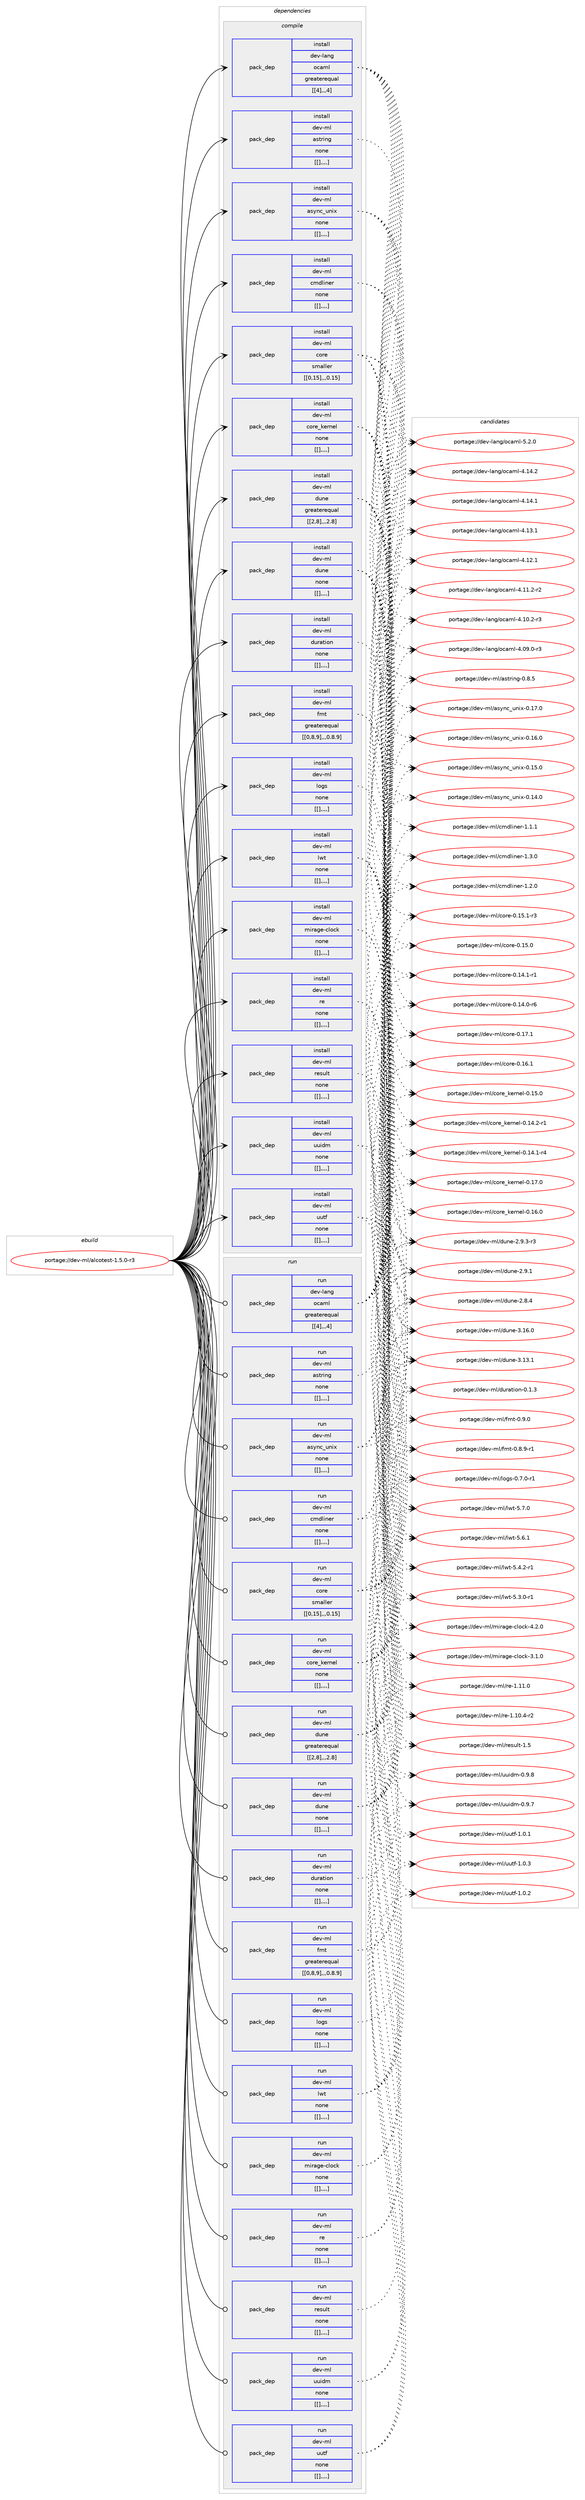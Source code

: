 digraph prolog {

# *************
# Graph options
# *************

newrank=true;
concentrate=true;
compound=true;
graph [rankdir=LR,fontname=Helvetica,fontsize=10,ranksep=1.5];#, ranksep=2.5, nodesep=0.2];
edge  [arrowhead=vee];
node  [fontname=Helvetica,fontsize=10];

# **********
# The ebuild
# **********

subgraph cluster_leftcol {
color=gray;
label=<<i>ebuild</i>>;
id [label="portage://dev-ml/alcotest-1.5.0-r3", color=red, width=4, href="../dev-ml/alcotest-1.5.0-r3.svg"];
}

# ****************
# The dependencies
# ****************

subgraph cluster_midcol {
color=gray;
label=<<i>dependencies</i>>;
subgraph cluster_compile {
fillcolor="#eeeeee";
style=filled;
label=<<i>compile</i>>;
subgraph pack87064 {
dependency117988 [label=<<TABLE BORDER="0" CELLBORDER="1" CELLSPACING="0" CELLPADDING="4" WIDTH="220"><TR><TD ROWSPAN="6" CELLPADDING="30">pack_dep</TD></TR><TR><TD WIDTH="110">install</TD></TR><TR><TD>dev-lang</TD></TR><TR><TD>ocaml</TD></TR><TR><TD>greaterequal</TD></TR><TR><TD>[[4],,,4]</TD></TR></TABLE>>, shape=none, color=blue];
}
id:e -> dependency117988:w [weight=20,style="solid",arrowhead="vee"];
subgraph pack87065 {
dependency117989 [label=<<TABLE BORDER="0" CELLBORDER="1" CELLSPACING="0" CELLPADDING="4" WIDTH="220"><TR><TD ROWSPAN="6" CELLPADDING="30">pack_dep</TD></TR><TR><TD WIDTH="110">install</TD></TR><TR><TD>dev-ml</TD></TR><TR><TD>astring</TD></TR><TR><TD>none</TD></TR><TR><TD>[[],,,,]</TD></TR></TABLE>>, shape=none, color=blue];
}
id:e -> dependency117989:w [weight=20,style="solid",arrowhead="vee"];
subgraph pack87066 {
dependency117990 [label=<<TABLE BORDER="0" CELLBORDER="1" CELLSPACING="0" CELLPADDING="4" WIDTH="220"><TR><TD ROWSPAN="6" CELLPADDING="30">pack_dep</TD></TR><TR><TD WIDTH="110">install</TD></TR><TR><TD>dev-ml</TD></TR><TR><TD>async_unix</TD></TR><TR><TD>none</TD></TR><TR><TD>[[],,,,]</TD></TR></TABLE>>, shape=none, color=blue];
}
id:e -> dependency117990:w [weight=20,style="solid",arrowhead="vee"];
subgraph pack87067 {
dependency117991 [label=<<TABLE BORDER="0" CELLBORDER="1" CELLSPACING="0" CELLPADDING="4" WIDTH="220"><TR><TD ROWSPAN="6" CELLPADDING="30">pack_dep</TD></TR><TR><TD WIDTH="110">install</TD></TR><TR><TD>dev-ml</TD></TR><TR><TD>cmdliner</TD></TR><TR><TD>none</TD></TR><TR><TD>[[],,,,]</TD></TR></TABLE>>, shape=none, color=blue];
}
id:e -> dependency117991:w [weight=20,style="solid",arrowhead="vee"];
subgraph pack87068 {
dependency117992 [label=<<TABLE BORDER="0" CELLBORDER="1" CELLSPACING="0" CELLPADDING="4" WIDTH="220"><TR><TD ROWSPAN="6" CELLPADDING="30">pack_dep</TD></TR><TR><TD WIDTH="110">install</TD></TR><TR><TD>dev-ml</TD></TR><TR><TD>core</TD></TR><TR><TD>smaller</TD></TR><TR><TD>[[0,15],,,0.15]</TD></TR></TABLE>>, shape=none, color=blue];
}
id:e -> dependency117992:w [weight=20,style="solid",arrowhead="vee"];
subgraph pack87069 {
dependency117993 [label=<<TABLE BORDER="0" CELLBORDER="1" CELLSPACING="0" CELLPADDING="4" WIDTH="220"><TR><TD ROWSPAN="6" CELLPADDING="30">pack_dep</TD></TR><TR><TD WIDTH="110">install</TD></TR><TR><TD>dev-ml</TD></TR><TR><TD>core_kernel</TD></TR><TR><TD>none</TD></TR><TR><TD>[[],,,,]</TD></TR></TABLE>>, shape=none, color=blue];
}
id:e -> dependency117993:w [weight=20,style="solid",arrowhead="vee"];
subgraph pack87070 {
dependency117994 [label=<<TABLE BORDER="0" CELLBORDER="1" CELLSPACING="0" CELLPADDING="4" WIDTH="220"><TR><TD ROWSPAN="6" CELLPADDING="30">pack_dep</TD></TR><TR><TD WIDTH="110">install</TD></TR><TR><TD>dev-ml</TD></TR><TR><TD>dune</TD></TR><TR><TD>greaterequal</TD></TR><TR><TD>[[2,8],,,2.8]</TD></TR></TABLE>>, shape=none, color=blue];
}
id:e -> dependency117994:w [weight=20,style="solid",arrowhead="vee"];
subgraph pack87071 {
dependency117995 [label=<<TABLE BORDER="0" CELLBORDER="1" CELLSPACING="0" CELLPADDING="4" WIDTH="220"><TR><TD ROWSPAN="6" CELLPADDING="30">pack_dep</TD></TR><TR><TD WIDTH="110">install</TD></TR><TR><TD>dev-ml</TD></TR><TR><TD>dune</TD></TR><TR><TD>none</TD></TR><TR><TD>[[],,,,]</TD></TR></TABLE>>, shape=none, color=blue];
}
id:e -> dependency117995:w [weight=20,style="solid",arrowhead="vee"];
subgraph pack87072 {
dependency117996 [label=<<TABLE BORDER="0" CELLBORDER="1" CELLSPACING="0" CELLPADDING="4" WIDTH="220"><TR><TD ROWSPAN="6" CELLPADDING="30">pack_dep</TD></TR><TR><TD WIDTH="110">install</TD></TR><TR><TD>dev-ml</TD></TR><TR><TD>duration</TD></TR><TR><TD>none</TD></TR><TR><TD>[[],,,,]</TD></TR></TABLE>>, shape=none, color=blue];
}
id:e -> dependency117996:w [weight=20,style="solid",arrowhead="vee"];
subgraph pack87073 {
dependency117997 [label=<<TABLE BORDER="0" CELLBORDER="1" CELLSPACING="0" CELLPADDING="4" WIDTH="220"><TR><TD ROWSPAN="6" CELLPADDING="30">pack_dep</TD></TR><TR><TD WIDTH="110">install</TD></TR><TR><TD>dev-ml</TD></TR><TR><TD>fmt</TD></TR><TR><TD>greaterequal</TD></TR><TR><TD>[[0,8,9],,,0.8.9]</TD></TR></TABLE>>, shape=none, color=blue];
}
id:e -> dependency117997:w [weight=20,style="solid",arrowhead="vee"];
subgraph pack87074 {
dependency117998 [label=<<TABLE BORDER="0" CELLBORDER="1" CELLSPACING="0" CELLPADDING="4" WIDTH="220"><TR><TD ROWSPAN="6" CELLPADDING="30">pack_dep</TD></TR><TR><TD WIDTH="110">install</TD></TR><TR><TD>dev-ml</TD></TR><TR><TD>logs</TD></TR><TR><TD>none</TD></TR><TR><TD>[[],,,,]</TD></TR></TABLE>>, shape=none, color=blue];
}
id:e -> dependency117998:w [weight=20,style="solid",arrowhead="vee"];
subgraph pack87075 {
dependency117999 [label=<<TABLE BORDER="0" CELLBORDER="1" CELLSPACING="0" CELLPADDING="4" WIDTH="220"><TR><TD ROWSPAN="6" CELLPADDING="30">pack_dep</TD></TR><TR><TD WIDTH="110">install</TD></TR><TR><TD>dev-ml</TD></TR><TR><TD>lwt</TD></TR><TR><TD>none</TD></TR><TR><TD>[[],,,,]</TD></TR></TABLE>>, shape=none, color=blue];
}
id:e -> dependency117999:w [weight=20,style="solid",arrowhead="vee"];
subgraph pack87076 {
dependency118000 [label=<<TABLE BORDER="0" CELLBORDER="1" CELLSPACING="0" CELLPADDING="4" WIDTH="220"><TR><TD ROWSPAN="6" CELLPADDING="30">pack_dep</TD></TR><TR><TD WIDTH="110">install</TD></TR><TR><TD>dev-ml</TD></TR><TR><TD>mirage-clock</TD></TR><TR><TD>none</TD></TR><TR><TD>[[],,,,]</TD></TR></TABLE>>, shape=none, color=blue];
}
id:e -> dependency118000:w [weight=20,style="solid",arrowhead="vee"];
subgraph pack87077 {
dependency118001 [label=<<TABLE BORDER="0" CELLBORDER="1" CELLSPACING="0" CELLPADDING="4" WIDTH="220"><TR><TD ROWSPAN="6" CELLPADDING="30">pack_dep</TD></TR><TR><TD WIDTH="110">install</TD></TR><TR><TD>dev-ml</TD></TR><TR><TD>re</TD></TR><TR><TD>none</TD></TR><TR><TD>[[],,,,]</TD></TR></TABLE>>, shape=none, color=blue];
}
id:e -> dependency118001:w [weight=20,style="solid",arrowhead="vee"];
subgraph pack87078 {
dependency118002 [label=<<TABLE BORDER="0" CELLBORDER="1" CELLSPACING="0" CELLPADDING="4" WIDTH="220"><TR><TD ROWSPAN="6" CELLPADDING="30">pack_dep</TD></TR><TR><TD WIDTH="110">install</TD></TR><TR><TD>dev-ml</TD></TR><TR><TD>result</TD></TR><TR><TD>none</TD></TR><TR><TD>[[],,,,]</TD></TR></TABLE>>, shape=none, color=blue];
}
id:e -> dependency118002:w [weight=20,style="solid",arrowhead="vee"];
subgraph pack87079 {
dependency118003 [label=<<TABLE BORDER="0" CELLBORDER="1" CELLSPACING="0" CELLPADDING="4" WIDTH="220"><TR><TD ROWSPAN="6" CELLPADDING="30">pack_dep</TD></TR><TR><TD WIDTH="110">install</TD></TR><TR><TD>dev-ml</TD></TR><TR><TD>uuidm</TD></TR><TR><TD>none</TD></TR><TR><TD>[[],,,,]</TD></TR></TABLE>>, shape=none, color=blue];
}
id:e -> dependency118003:w [weight=20,style="solid",arrowhead="vee"];
subgraph pack87080 {
dependency118004 [label=<<TABLE BORDER="0" CELLBORDER="1" CELLSPACING="0" CELLPADDING="4" WIDTH="220"><TR><TD ROWSPAN="6" CELLPADDING="30">pack_dep</TD></TR><TR><TD WIDTH="110">install</TD></TR><TR><TD>dev-ml</TD></TR><TR><TD>uutf</TD></TR><TR><TD>none</TD></TR><TR><TD>[[],,,,]</TD></TR></TABLE>>, shape=none, color=blue];
}
id:e -> dependency118004:w [weight=20,style="solid",arrowhead="vee"];
}
subgraph cluster_compileandrun {
fillcolor="#eeeeee";
style=filled;
label=<<i>compile and run</i>>;
}
subgraph cluster_run {
fillcolor="#eeeeee";
style=filled;
label=<<i>run</i>>;
subgraph pack87081 {
dependency118005 [label=<<TABLE BORDER="0" CELLBORDER="1" CELLSPACING="0" CELLPADDING="4" WIDTH="220"><TR><TD ROWSPAN="6" CELLPADDING="30">pack_dep</TD></TR><TR><TD WIDTH="110">run</TD></TR><TR><TD>dev-lang</TD></TR><TR><TD>ocaml</TD></TR><TR><TD>greaterequal</TD></TR><TR><TD>[[4],,,4]</TD></TR></TABLE>>, shape=none, color=blue];
}
id:e -> dependency118005:w [weight=20,style="solid",arrowhead="odot"];
subgraph pack87082 {
dependency118006 [label=<<TABLE BORDER="0" CELLBORDER="1" CELLSPACING="0" CELLPADDING="4" WIDTH="220"><TR><TD ROWSPAN="6" CELLPADDING="30">pack_dep</TD></TR><TR><TD WIDTH="110">run</TD></TR><TR><TD>dev-ml</TD></TR><TR><TD>astring</TD></TR><TR><TD>none</TD></TR><TR><TD>[[],,,,]</TD></TR></TABLE>>, shape=none, color=blue];
}
id:e -> dependency118006:w [weight=20,style="solid",arrowhead="odot"];
subgraph pack87083 {
dependency118007 [label=<<TABLE BORDER="0" CELLBORDER="1" CELLSPACING="0" CELLPADDING="4" WIDTH="220"><TR><TD ROWSPAN="6" CELLPADDING="30">pack_dep</TD></TR><TR><TD WIDTH="110">run</TD></TR><TR><TD>dev-ml</TD></TR><TR><TD>async_unix</TD></TR><TR><TD>none</TD></TR><TR><TD>[[],,,,]</TD></TR></TABLE>>, shape=none, color=blue];
}
id:e -> dependency118007:w [weight=20,style="solid",arrowhead="odot"];
subgraph pack87084 {
dependency118008 [label=<<TABLE BORDER="0" CELLBORDER="1" CELLSPACING="0" CELLPADDING="4" WIDTH="220"><TR><TD ROWSPAN="6" CELLPADDING="30">pack_dep</TD></TR><TR><TD WIDTH="110">run</TD></TR><TR><TD>dev-ml</TD></TR><TR><TD>cmdliner</TD></TR><TR><TD>none</TD></TR><TR><TD>[[],,,,]</TD></TR></TABLE>>, shape=none, color=blue];
}
id:e -> dependency118008:w [weight=20,style="solid",arrowhead="odot"];
subgraph pack87085 {
dependency118009 [label=<<TABLE BORDER="0" CELLBORDER="1" CELLSPACING="0" CELLPADDING="4" WIDTH="220"><TR><TD ROWSPAN="6" CELLPADDING="30">pack_dep</TD></TR><TR><TD WIDTH="110">run</TD></TR><TR><TD>dev-ml</TD></TR><TR><TD>core</TD></TR><TR><TD>smaller</TD></TR><TR><TD>[[0,15],,,0.15]</TD></TR></TABLE>>, shape=none, color=blue];
}
id:e -> dependency118009:w [weight=20,style="solid",arrowhead="odot"];
subgraph pack87086 {
dependency118010 [label=<<TABLE BORDER="0" CELLBORDER="1" CELLSPACING="0" CELLPADDING="4" WIDTH="220"><TR><TD ROWSPAN="6" CELLPADDING="30">pack_dep</TD></TR><TR><TD WIDTH="110">run</TD></TR><TR><TD>dev-ml</TD></TR><TR><TD>core_kernel</TD></TR><TR><TD>none</TD></TR><TR><TD>[[],,,,]</TD></TR></TABLE>>, shape=none, color=blue];
}
id:e -> dependency118010:w [weight=20,style="solid",arrowhead="odot"];
subgraph pack87087 {
dependency118011 [label=<<TABLE BORDER="0" CELLBORDER="1" CELLSPACING="0" CELLPADDING="4" WIDTH="220"><TR><TD ROWSPAN="6" CELLPADDING="30">pack_dep</TD></TR><TR><TD WIDTH="110">run</TD></TR><TR><TD>dev-ml</TD></TR><TR><TD>dune</TD></TR><TR><TD>greaterequal</TD></TR><TR><TD>[[2,8],,,2.8]</TD></TR></TABLE>>, shape=none, color=blue];
}
id:e -> dependency118011:w [weight=20,style="solid",arrowhead="odot"];
subgraph pack87088 {
dependency118012 [label=<<TABLE BORDER="0" CELLBORDER="1" CELLSPACING="0" CELLPADDING="4" WIDTH="220"><TR><TD ROWSPAN="6" CELLPADDING="30">pack_dep</TD></TR><TR><TD WIDTH="110">run</TD></TR><TR><TD>dev-ml</TD></TR><TR><TD>dune</TD></TR><TR><TD>none</TD></TR><TR><TD>[[],,,,]</TD></TR></TABLE>>, shape=none, color=blue];
}
id:e -> dependency118012:w [weight=20,style="solid",arrowhead="odot"];
subgraph pack87089 {
dependency118013 [label=<<TABLE BORDER="0" CELLBORDER="1" CELLSPACING="0" CELLPADDING="4" WIDTH="220"><TR><TD ROWSPAN="6" CELLPADDING="30">pack_dep</TD></TR><TR><TD WIDTH="110">run</TD></TR><TR><TD>dev-ml</TD></TR><TR><TD>duration</TD></TR><TR><TD>none</TD></TR><TR><TD>[[],,,,]</TD></TR></TABLE>>, shape=none, color=blue];
}
id:e -> dependency118013:w [weight=20,style="solid",arrowhead="odot"];
subgraph pack87090 {
dependency118014 [label=<<TABLE BORDER="0" CELLBORDER="1" CELLSPACING="0" CELLPADDING="4" WIDTH="220"><TR><TD ROWSPAN="6" CELLPADDING="30">pack_dep</TD></TR><TR><TD WIDTH="110">run</TD></TR><TR><TD>dev-ml</TD></TR><TR><TD>fmt</TD></TR><TR><TD>greaterequal</TD></TR><TR><TD>[[0,8,9],,,0.8.9]</TD></TR></TABLE>>, shape=none, color=blue];
}
id:e -> dependency118014:w [weight=20,style="solid",arrowhead="odot"];
subgraph pack87091 {
dependency118015 [label=<<TABLE BORDER="0" CELLBORDER="1" CELLSPACING="0" CELLPADDING="4" WIDTH="220"><TR><TD ROWSPAN="6" CELLPADDING="30">pack_dep</TD></TR><TR><TD WIDTH="110">run</TD></TR><TR><TD>dev-ml</TD></TR><TR><TD>logs</TD></TR><TR><TD>none</TD></TR><TR><TD>[[],,,,]</TD></TR></TABLE>>, shape=none, color=blue];
}
id:e -> dependency118015:w [weight=20,style="solid",arrowhead="odot"];
subgraph pack87092 {
dependency118016 [label=<<TABLE BORDER="0" CELLBORDER="1" CELLSPACING="0" CELLPADDING="4" WIDTH="220"><TR><TD ROWSPAN="6" CELLPADDING="30">pack_dep</TD></TR><TR><TD WIDTH="110">run</TD></TR><TR><TD>dev-ml</TD></TR><TR><TD>lwt</TD></TR><TR><TD>none</TD></TR><TR><TD>[[],,,,]</TD></TR></TABLE>>, shape=none, color=blue];
}
id:e -> dependency118016:w [weight=20,style="solid",arrowhead="odot"];
subgraph pack87093 {
dependency118017 [label=<<TABLE BORDER="0" CELLBORDER="1" CELLSPACING="0" CELLPADDING="4" WIDTH="220"><TR><TD ROWSPAN="6" CELLPADDING="30">pack_dep</TD></TR><TR><TD WIDTH="110">run</TD></TR><TR><TD>dev-ml</TD></TR><TR><TD>mirage-clock</TD></TR><TR><TD>none</TD></TR><TR><TD>[[],,,,]</TD></TR></TABLE>>, shape=none, color=blue];
}
id:e -> dependency118017:w [weight=20,style="solid",arrowhead="odot"];
subgraph pack87094 {
dependency118018 [label=<<TABLE BORDER="0" CELLBORDER="1" CELLSPACING="0" CELLPADDING="4" WIDTH="220"><TR><TD ROWSPAN="6" CELLPADDING="30">pack_dep</TD></TR><TR><TD WIDTH="110">run</TD></TR><TR><TD>dev-ml</TD></TR><TR><TD>re</TD></TR><TR><TD>none</TD></TR><TR><TD>[[],,,,]</TD></TR></TABLE>>, shape=none, color=blue];
}
id:e -> dependency118018:w [weight=20,style="solid",arrowhead="odot"];
subgraph pack87095 {
dependency118019 [label=<<TABLE BORDER="0" CELLBORDER="1" CELLSPACING="0" CELLPADDING="4" WIDTH="220"><TR><TD ROWSPAN="6" CELLPADDING="30">pack_dep</TD></TR><TR><TD WIDTH="110">run</TD></TR><TR><TD>dev-ml</TD></TR><TR><TD>result</TD></TR><TR><TD>none</TD></TR><TR><TD>[[],,,,]</TD></TR></TABLE>>, shape=none, color=blue];
}
id:e -> dependency118019:w [weight=20,style="solid",arrowhead="odot"];
subgraph pack87096 {
dependency118020 [label=<<TABLE BORDER="0" CELLBORDER="1" CELLSPACING="0" CELLPADDING="4" WIDTH="220"><TR><TD ROWSPAN="6" CELLPADDING="30">pack_dep</TD></TR><TR><TD WIDTH="110">run</TD></TR><TR><TD>dev-ml</TD></TR><TR><TD>uuidm</TD></TR><TR><TD>none</TD></TR><TR><TD>[[],,,,]</TD></TR></TABLE>>, shape=none, color=blue];
}
id:e -> dependency118020:w [weight=20,style="solid",arrowhead="odot"];
subgraph pack87097 {
dependency118021 [label=<<TABLE BORDER="0" CELLBORDER="1" CELLSPACING="0" CELLPADDING="4" WIDTH="220"><TR><TD ROWSPAN="6" CELLPADDING="30">pack_dep</TD></TR><TR><TD WIDTH="110">run</TD></TR><TR><TD>dev-ml</TD></TR><TR><TD>uutf</TD></TR><TR><TD>none</TD></TR><TR><TD>[[],,,,]</TD></TR></TABLE>>, shape=none, color=blue];
}
id:e -> dependency118021:w [weight=20,style="solid",arrowhead="odot"];
}
}

# **************
# The candidates
# **************

subgraph cluster_choices {
rank=same;
color=gray;
label=<<i>candidates</i>>;

subgraph choice87064 {
color=black;
nodesep=1;
choice1001011184510897110103471119997109108455346504648 [label="portage://dev-lang/ocaml-5.2.0", color=red, width=4,href="../dev-lang/ocaml-5.2.0.svg"];
choice100101118451089711010347111999710910845524649524650 [label="portage://dev-lang/ocaml-4.14.2", color=red, width=4,href="../dev-lang/ocaml-4.14.2.svg"];
choice100101118451089711010347111999710910845524649524649 [label="portage://dev-lang/ocaml-4.14.1", color=red, width=4,href="../dev-lang/ocaml-4.14.1.svg"];
choice100101118451089711010347111999710910845524649514649 [label="portage://dev-lang/ocaml-4.13.1", color=red, width=4,href="../dev-lang/ocaml-4.13.1.svg"];
choice100101118451089711010347111999710910845524649504649 [label="portage://dev-lang/ocaml-4.12.1", color=red, width=4,href="../dev-lang/ocaml-4.12.1.svg"];
choice1001011184510897110103471119997109108455246494946504511450 [label="portage://dev-lang/ocaml-4.11.2-r2", color=red, width=4,href="../dev-lang/ocaml-4.11.2-r2.svg"];
choice1001011184510897110103471119997109108455246494846504511451 [label="portage://dev-lang/ocaml-4.10.2-r3", color=red, width=4,href="../dev-lang/ocaml-4.10.2-r3.svg"];
choice1001011184510897110103471119997109108455246485746484511451 [label="portage://dev-lang/ocaml-4.09.0-r3", color=red, width=4,href="../dev-lang/ocaml-4.09.0-r3.svg"];
dependency117988:e -> choice1001011184510897110103471119997109108455346504648:w [style=dotted,weight="100"];
dependency117988:e -> choice100101118451089711010347111999710910845524649524650:w [style=dotted,weight="100"];
dependency117988:e -> choice100101118451089711010347111999710910845524649524649:w [style=dotted,weight="100"];
dependency117988:e -> choice100101118451089711010347111999710910845524649514649:w [style=dotted,weight="100"];
dependency117988:e -> choice100101118451089711010347111999710910845524649504649:w [style=dotted,weight="100"];
dependency117988:e -> choice1001011184510897110103471119997109108455246494946504511450:w [style=dotted,weight="100"];
dependency117988:e -> choice1001011184510897110103471119997109108455246494846504511451:w [style=dotted,weight="100"];
dependency117988:e -> choice1001011184510897110103471119997109108455246485746484511451:w [style=dotted,weight="100"];
}
subgraph choice87065 {
color=black;
nodesep=1;
choice100101118451091084797115116114105110103454846564653 [label="portage://dev-ml/astring-0.8.5", color=red, width=4,href="../dev-ml/astring-0.8.5.svg"];
dependency117989:e -> choice100101118451091084797115116114105110103454846564653:w [style=dotted,weight="100"];
}
subgraph choice87066 {
color=black;
nodesep=1;
choice100101118451091084797115121110999511711010512045484649554648 [label="portage://dev-ml/async_unix-0.17.0", color=red, width=4,href="../dev-ml/async_unix-0.17.0.svg"];
choice100101118451091084797115121110999511711010512045484649544648 [label="portage://dev-ml/async_unix-0.16.0", color=red, width=4,href="../dev-ml/async_unix-0.16.0.svg"];
choice100101118451091084797115121110999511711010512045484649534648 [label="portage://dev-ml/async_unix-0.15.0", color=red, width=4,href="../dev-ml/async_unix-0.15.0.svg"];
choice100101118451091084797115121110999511711010512045484649524648 [label="portage://dev-ml/async_unix-0.14.0", color=red, width=4,href="../dev-ml/async_unix-0.14.0.svg"];
dependency117990:e -> choice100101118451091084797115121110999511711010512045484649554648:w [style=dotted,weight="100"];
dependency117990:e -> choice100101118451091084797115121110999511711010512045484649544648:w [style=dotted,weight="100"];
dependency117990:e -> choice100101118451091084797115121110999511711010512045484649534648:w [style=dotted,weight="100"];
dependency117990:e -> choice100101118451091084797115121110999511711010512045484649524648:w [style=dotted,weight="100"];
}
subgraph choice87067 {
color=black;
nodesep=1;
choice100101118451091084799109100108105110101114454946514648 [label="portage://dev-ml/cmdliner-1.3.0", color=red, width=4,href="../dev-ml/cmdliner-1.3.0.svg"];
choice100101118451091084799109100108105110101114454946504648 [label="portage://dev-ml/cmdliner-1.2.0", color=red, width=4,href="../dev-ml/cmdliner-1.2.0.svg"];
choice100101118451091084799109100108105110101114454946494649 [label="portage://dev-ml/cmdliner-1.1.1", color=red, width=4,href="../dev-ml/cmdliner-1.1.1.svg"];
dependency117991:e -> choice100101118451091084799109100108105110101114454946514648:w [style=dotted,weight="100"];
dependency117991:e -> choice100101118451091084799109100108105110101114454946504648:w [style=dotted,weight="100"];
dependency117991:e -> choice100101118451091084799109100108105110101114454946494649:w [style=dotted,weight="100"];
}
subgraph choice87068 {
color=black;
nodesep=1;
choice10010111845109108479911111410145484649554649 [label="portage://dev-ml/core-0.17.1", color=red, width=4,href="../dev-ml/core-0.17.1.svg"];
choice10010111845109108479911111410145484649544649 [label="portage://dev-ml/core-0.16.1", color=red, width=4,href="../dev-ml/core-0.16.1.svg"];
choice100101118451091084799111114101454846495346494511451 [label="portage://dev-ml/core-0.15.1-r3", color=red, width=4,href="../dev-ml/core-0.15.1-r3.svg"];
choice10010111845109108479911111410145484649534648 [label="portage://dev-ml/core-0.15.0", color=red, width=4,href="../dev-ml/core-0.15.0.svg"];
choice100101118451091084799111114101454846495246494511449 [label="portage://dev-ml/core-0.14.1-r1", color=red, width=4,href="../dev-ml/core-0.14.1-r1.svg"];
choice100101118451091084799111114101454846495246484511454 [label="portage://dev-ml/core-0.14.0-r6", color=red, width=4,href="../dev-ml/core-0.14.0-r6.svg"];
dependency117992:e -> choice10010111845109108479911111410145484649554649:w [style=dotted,weight="100"];
dependency117992:e -> choice10010111845109108479911111410145484649544649:w [style=dotted,weight="100"];
dependency117992:e -> choice100101118451091084799111114101454846495346494511451:w [style=dotted,weight="100"];
dependency117992:e -> choice10010111845109108479911111410145484649534648:w [style=dotted,weight="100"];
dependency117992:e -> choice100101118451091084799111114101454846495246494511449:w [style=dotted,weight="100"];
dependency117992:e -> choice100101118451091084799111114101454846495246484511454:w [style=dotted,weight="100"];
}
subgraph choice87069 {
color=black;
nodesep=1;
choice1001011184510910847991111141019510710111411010110845484649554648 [label="portage://dev-ml/core_kernel-0.17.0", color=red, width=4,href="../dev-ml/core_kernel-0.17.0.svg"];
choice1001011184510910847991111141019510710111411010110845484649544648 [label="portage://dev-ml/core_kernel-0.16.0", color=red, width=4,href="../dev-ml/core_kernel-0.16.0.svg"];
choice1001011184510910847991111141019510710111411010110845484649534648 [label="portage://dev-ml/core_kernel-0.15.0", color=red, width=4,href="../dev-ml/core_kernel-0.15.0.svg"];
choice10010111845109108479911111410195107101114110101108454846495246504511449 [label="portage://dev-ml/core_kernel-0.14.2-r1", color=red, width=4,href="../dev-ml/core_kernel-0.14.2-r1.svg"];
choice10010111845109108479911111410195107101114110101108454846495246494511452 [label="portage://dev-ml/core_kernel-0.14.1-r4", color=red, width=4,href="../dev-ml/core_kernel-0.14.1-r4.svg"];
dependency117993:e -> choice1001011184510910847991111141019510710111411010110845484649554648:w [style=dotted,weight="100"];
dependency117993:e -> choice1001011184510910847991111141019510710111411010110845484649544648:w [style=dotted,weight="100"];
dependency117993:e -> choice1001011184510910847991111141019510710111411010110845484649534648:w [style=dotted,weight="100"];
dependency117993:e -> choice10010111845109108479911111410195107101114110101108454846495246504511449:w [style=dotted,weight="100"];
dependency117993:e -> choice10010111845109108479911111410195107101114110101108454846495246494511452:w [style=dotted,weight="100"];
}
subgraph choice87070 {
color=black;
nodesep=1;
choice100101118451091084710011711010145514649544648 [label="portage://dev-ml/dune-3.16.0", color=red, width=4,href="../dev-ml/dune-3.16.0.svg"];
choice100101118451091084710011711010145514649514649 [label="portage://dev-ml/dune-3.13.1", color=red, width=4,href="../dev-ml/dune-3.13.1.svg"];
choice10010111845109108471001171101014550465746514511451 [label="portage://dev-ml/dune-2.9.3-r3", color=red, width=4,href="../dev-ml/dune-2.9.3-r3.svg"];
choice1001011184510910847100117110101455046574649 [label="portage://dev-ml/dune-2.9.1", color=red, width=4,href="../dev-ml/dune-2.9.1.svg"];
choice1001011184510910847100117110101455046564652 [label="portage://dev-ml/dune-2.8.4", color=red, width=4,href="../dev-ml/dune-2.8.4.svg"];
dependency117994:e -> choice100101118451091084710011711010145514649544648:w [style=dotted,weight="100"];
dependency117994:e -> choice100101118451091084710011711010145514649514649:w [style=dotted,weight="100"];
dependency117994:e -> choice10010111845109108471001171101014550465746514511451:w [style=dotted,weight="100"];
dependency117994:e -> choice1001011184510910847100117110101455046574649:w [style=dotted,weight="100"];
dependency117994:e -> choice1001011184510910847100117110101455046564652:w [style=dotted,weight="100"];
}
subgraph choice87071 {
color=black;
nodesep=1;
choice100101118451091084710011711010145514649544648 [label="portage://dev-ml/dune-3.16.0", color=red, width=4,href="../dev-ml/dune-3.16.0.svg"];
choice100101118451091084710011711010145514649514649 [label="portage://dev-ml/dune-3.13.1", color=red, width=4,href="../dev-ml/dune-3.13.1.svg"];
choice10010111845109108471001171101014550465746514511451 [label="portage://dev-ml/dune-2.9.3-r3", color=red, width=4,href="../dev-ml/dune-2.9.3-r3.svg"];
choice1001011184510910847100117110101455046574649 [label="portage://dev-ml/dune-2.9.1", color=red, width=4,href="../dev-ml/dune-2.9.1.svg"];
choice1001011184510910847100117110101455046564652 [label="portage://dev-ml/dune-2.8.4", color=red, width=4,href="../dev-ml/dune-2.8.4.svg"];
dependency117995:e -> choice100101118451091084710011711010145514649544648:w [style=dotted,weight="100"];
dependency117995:e -> choice100101118451091084710011711010145514649514649:w [style=dotted,weight="100"];
dependency117995:e -> choice10010111845109108471001171101014550465746514511451:w [style=dotted,weight="100"];
dependency117995:e -> choice1001011184510910847100117110101455046574649:w [style=dotted,weight="100"];
dependency117995:e -> choice1001011184510910847100117110101455046564652:w [style=dotted,weight="100"];
}
subgraph choice87072 {
color=black;
nodesep=1;
choice100101118451091084710011711497116105111110454846494651 [label="portage://dev-ml/duration-0.1.3", color=red, width=4,href="../dev-ml/duration-0.1.3.svg"];
dependency117996:e -> choice100101118451091084710011711497116105111110454846494651:w [style=dotted,weight="100"];
}
subgraph choice87073 {
color=black;
nodesep=1;
choice1001011184510910847102109116454846574648 [label="portage://dev-ml/fmt-0.9.0", color=red, width=4,href="../dev-ml/fmt-0.9.0.svg"];
choice10010111845109108471021091164548465646574511449 [label="portage://dev-ml/fmt-0.8.9-r1", color=red, width=4,href="../dev-ml/fmt-0.8.9-r1.svg"];
dependency117997:e -> choice1001011184510910847102109116454846574648:w [style=dotted,weight="100"];
dependency117997:e -> choice10010111845109108471021091164548465646574511449:w [style=dotted,weight="100"];
}
subgraph choice87074 {
color=black;
nodesep=1;
choice10010111845109108471081111031154548465546484511449 [label="portage://dev-ml/logs-0.7.0-r1", color=red, width=4,href="../dev-ml/logs-0.7.0-r1.svg"];
dependency117998:e -> choice10010111845109108471081111031154548465546484511449:w [style=dotted,weight="100"];
}
subgraph choice87075 {
color=black;
nodesep=1;
choice1001011184510910847108119116455346554648 [label="portage://dev-ml/lwt-5.7.0", color=red, width=4,href="../dev-ml/lwt-5.7.0.svg"];
choice1001011184510910847108119116455346544649 [label="portage://dev-ml/lwt-5.6.1", color=red, width=4,href="../dev-ml/lwt-5.6.1.svg"];
choice10010111845109108471081191164553465246504511449 [label="portage://dev-ml/lwt-5.4.2-r1", color=red, width=4,href="../dev-ml/lwt-5.4.2-r1.svg"];
choice10010111845109108471081191164553465146484511449 [label="portage://dev-ml/lwt-5.3.0-r1", color=red, width=4,href="../dev-ml/lwt-5.3.0-r1.svg"];
dependency117999:e -> choice1001011184510910847108119116455346554648:w [style=dotted,weight="100"];
dependency117999:e -> choice1001011184510910847108119116455346544649:w [style=dotted,weight="100"];
dependency117999:e -> choice10010111845109108471081191164553465246504511449:w [style=dotted,weight="100"];
dependency117999:e -> choice10010111845109108471081191164553465146484511449:w [style=dotted,weight="100"];
}
subgraph choice87076 {
color=black;
nodesep=1;
choice100101118451091084710910511497103101459910811199107455246504648 [label="portage://dev-ml/mirage-clock-4.2.0", color=red, width=4,href="../dev-ml/mirage-clock-4.2.0.svg"];
choice100101118451091084710910511497103101459910811199107455146494648 [label="portage://dev-ml/mirage-clock-3.1.0", color=red, width=4,href="../dev-ml/mirage-clock-3.1.0.svg"];
dependency118000:e -> choice100101118451091084710910511497103101459910811199107455246504648:w [style=dotted,weight="100"];
dependency118000:e -> choice100101118451091084710910511497103101459910811199107455146494648:w [style=dotted,weight="100"];
}
subgraph choice87077 {
color=black;
nodesep=1;
choice100101118451091084711410145494649494648 [label="portage://dev-ml/re-1.11.0", color=red, width=4,href="../dev-ml/re-1.11.0.svg"];
choice1001011184510910847114101454946494846524511450 [label="portage://dev-ml/re-1.10.4-r2", color=red, width=4,href="../dev-ml/re-1.10.4-r2.svg"];
dependency118001:e -> choice100101118451091084711410145494649494648:w [style=dotted,weight="100"];
dependency118001:e -> choice1001011184510910847114101454946494846524511450:w [style=dotted,weight="100"];
}
subgraph choice87078 {
color=black;
nodesep=1;
choice100101118451091084711410111511710811645494653 [label="portage://dev-ml/result-1.5", color=red, width=4,href="../dev-ml/result-1.5.svg"];
dependency118002:e -> choice100101118451091084711410111511710811645494653:w [style=dotted,weight="100"];
}
subgraph choice87079 {
color=black;
nodesep=1;
choice1001011184510910847117117105100109454846574656 [label="portage://dev-ml/uuidm-0.9.8", color=red, width=4,href="../dev-ml/uuidm-0.9.8.svg"];
choice1001011184510910847117117105100109454846574655 [label="portage://dev-ml/uuidm-0.9.7", color=red, width=4,href="../dev-ml/uuidm-0.9.7.svg"];
dependency118003:e -> choice1001011184510910847117117105100109454846574656:w [style=dotted,weight="100"];
dependency118003:e -> choice1001011184510910847117117105100109454846574655:w [style=dotted,weight="100"];
}
subgraph choice87080 {
color=black;
nodesep=1;
choice1001011184510910847117117116102454946484651 [label="portage://dev-ml/uutf-1.0.3", color=red, width=4,href="../dev-ml/uutf-1.0.3.svg"];
choice1001011184510910847117117116102454946484650 [label="portage://dev-ml/uutf-1.0.2", color=red, width=4,href="../dev-ml/uutf-1.0.2.svg"];
choice1001011184510910847117117116102454946484649 [label="portage://dev-ml/uutf-1.0.1", color=red, width=4,href="../dev-ml/uutf-1.0.1.svg"];
dependency118004:e -> choice1001011184510910847117117116102454946484651:w [style=dotted,weight="100"];
dependency118004:e -> choice1001011184510910847117117116102454946484650:w [style=dotted,weight="100"];
dependency118004:e -> choice1001011184510910847117117116102454946484649:w [style=dotted,weight="100"];
}
subgraph choice87081 {
color=black;
nodesep=1;
choice1001011184510897110103471119997109108455346504648 [label="portage://dev-lang/ocaml-5.2.0", color=red, width=4,href="../dev-lang/ocaml-5.2.0.svg"];
choice100101118451089711010347111999710910845524649524650 [label="portage://dev-lang/ocaml-4.14.2", color=red, width=4,href="../dev-lang/ocaml-4.14.2.svg"];
choice100101118451089711010347111999710910845524649524649 [label="portage://dev-lang/ocaml-4.14.1", color=red, width=4,href="../dev-lang/ocaml-4.14.1.svg"];
choice100101118451089711010347111999710910845524649514649 [label="portage://dev-lang/ocaml-4.13.1", color=red, width=4,href="../dev-lang/ocaml-4.13.1.svg"];
choice100101118451089711010347111999710910845524649504649 [label="portage://dev-lang/ocaml-4.12.1", color=red, width=4,href="../dev-lang/ocaml-4.12.1.svg"];
choice1001011184510897110103471119997109108455246494946504511450 [label="portage://dev-lang/ocaml-4.11.2-r2", color=red, width=4,href="../dev-lang/ocaml-4.11.2-r2.svg"];
choice1001011184510897110103471119997109108455246494846504511451 [label="portage://dev-lang/ocaml-4.10.2-r3", color=red, width=4,href="../dev-lang/ocaml-4.10.2-r3.svg"];
choice1001011184510897110103471119997109108455246485746484511451 [label="portage://dev-lang/ocaml-4.09.0-r3", color=red, width=4,href="../dev-lang/ocaml-4.09.0-r3.svg"];
dependency118005:e -> choice1001011184510897110103471119997109108455346504648:w [style=dotted,weight="100"];
dependency118005:e -> choice100101118451089711010347111999710910845524649524650:w [style=dotted,weight="100"];
dependency118005:e -> choice100101118451089711010347111999710910845524649524649:w [style=dotted,weight="100"];
dependency118005:e -> choice100101118451089711010347111999710910845524649514649:w [style=dotted,weight="100"];
dependency118005:e -> choice100101118451089711010347111999710910845524649504649:w [style=dotted,weight="100"];
dependency118005:e -> choice1001011184510897110103471119997109108455246494946504511450:w [style=dotted,weight="100"];
dependency118005:e -> choice1001011184510897110103471119997109108455246494846504511451:w [style=dotted,weight="100"];
dependency118005:e -> choice1001011184510897110103471119997109108455246485746484511451:w [style=dotted,weight="100"];
}
subgraph choice87082 {
color=black;
nodesep=1;
choice100101118451091084797115116114105110103454846564653 [label="portage://dev-ml/astring-0.8.5", color=red, width=4,href="../dev-ml/astring-0.8.5.svg"];
dependency118006:e -> choice100101118451091084797115116114105110103454846564653:w [style=dotted,weight="100"];
}
subgraph choice87083 {
color=black;
nodesep=1;
choice100101118451091084797115121110999511711010512045484649554648 [label="portage://dev-ml/async_unix-0.17.0", color=red, width=4,href="../dev-ml/async_unix-0.17.0.svg"];
choice100101118451091084797115121110999511711010512045484649544648 [label="portage://dev-ml/async_unix-0.16.0", color=red, width=4,href="../dev-ml/async_unix-0.16.0.svg"];
choice100101118451091084797115121110999511711010512045484649534648 [label="portage://dev-ml/async_unix-0.15.0", color=red, width=4,href="../dev-ml/async_unix-0.15.0.svg"];
choice100101118451091084797115121110999511711010512045484649524648 [label="portage://dev-ml/async_unix-0.14.0", color=red, width=4,href="../dev-ml/async_unix-0.14.0.svg"];
dependency118007:e -> choice100101118451091084797115121110999511711010512045484649554648:w [style=dotted,weight="100"];
dependency118007:e -> choice100101118451091084797115121110999511711010512045484649544648:w [style=dotted,weight="100"];
dependency118007:e -> choice100101118451091084797115121110999511711010512045484649534648:w [style=dotted,weight="100"];
dependency118007:e -> choice100101118451091084797115121110999511711010512045484649524648:w [style=dotted,weight="100"];
}
subgraph choice87084 {
color=black;
nodesep=1;
choice100101118451091084799109100108105110101114454946514648 [label="portage://dev-ml/cmdliner-1.3.0", color=red, width=4,href="../dev-ml/cmdliner-1.3.0.svg"];
choice100101118451091084799109100108105110101114454946504648 [label="portage://dev-ml/cmdliner-1.2.0", color=red, width=4,href="../dev-ml/cmdliner-1.2.0.svg"];
choice100101118451091084799109100108105110101114454946494649 [label="portage://dev-ml/cmdliner-1.1.1", color=red, width=4,href="../dev-ml/cmdliner-1.1.1.svg"];
dependency118008:e -> choice100101118451091084799109100108105110101114454946514648:w [style=dotted,weight="100"];
dependency118008:e -> choice100101118451091084799109100108105110101114454946504648:w [style=dotted,weight="100"];
dependency118008:e -> choice100101118451091084799109100108105110101114454946494649:w [style=dotted,weight="100"];
}
subgraph choice87085 {
color=black;
nodesep=1;
choice10010111845109108479911111410145484649554649 [label="portage://dev-ml/core-0.17.1", color=red, width=4,href="../dev-ml/core-0.17.1.svg"];
choice10010111845109108479911111410145484649544649 [label="portage://dev-ml/core-0.16.1", color=red, width=4,href="../dev-ml/core-0.16.1.svg"];
choice100101118451091084799111114101454846495346494511451 [label="portage://dev-ml/core-0.15.1-r3", color=red, width=4,href="../dev-ml/core-0.15.1-r3.svg"];
choice10010111845109108479911111410145484649534648 [label="portage://dev-ml/core-0.15.0", color=red, width=4,href="../dev-ml/core-0.15.0.svg"];
choice100101118451091084799111114101454846495246494511449 [label="portage://dev-ml/core-0.14.1-r1", color=red, width=4,href="../dev-ml/core-0.14.1-r1.svg"];
choice100101118451091084799111114101454846495246484511454 [label="portage://dev-ml/core-0.14.0-r6", color=red, width=4,href="../dev-ml/core-0.14.0-r6.svg"];
dependency118009:e -> choice10010111845109108479911111410145484649554649:w [style=dotted,weight="100"];
dependency118009:e -> choice10010111845109108479911111410145484649544649:w [style=dotted,weight="100"];
dependency118009:e -> choice100101118451091084799111114101454846495346494511451:w [style=dotted,weight="100"];
dependency118009:e -> choice10010111845109108479911111410145484649534648:w [style=dotted,weight="100"];
dependency118009:e -> choice100101118451091084799111114101454846495246494511449:w [style=dotted,weight="100"];
dependency118009:e -> choice100101118451091084799111114101454846495246484511454:w [style=dotted,weight="100"];
}
subgraph choice87086 {
color=black;
nodesep=1;
choice1001011184510910847991111141019510710111411010110845484649554648 [label="portage://dev-ml/core_kernel-0.17.0", color=red, width=4,href="../dev-ml/core_kernel-0.17.0.svg"];
choice1001011184510910847991111141019510710111411010110845484649544648 [label="portage://dev-ml/core_kernel-0.16.0", color=red, width=4,href="../dev-ml/core_kernel-0.16.0.svg"];
choice1001011184510910847991111141019510710111411010110845484649534648 [label="portage://dev-ml/core_kernel-0.15.0", color=red, width=4,href="../dev-ml/core_kernel-0.15.0.svg"];
choice10010111845109108479911111410195107101114110101108454846495246504511449 [label="portage://dev-ml/core_kernel-0.14.2-r1", color=red, width=4,href="../dev-ml/core_kernel-0.14.2-r1.svg"];
choice10010111845109108479911111410195107101114110101108454846495246494511452 [label="portage://dev-ml/core_kernel-0.14.1-r4", color=red, width=4,href="../dev-ml/core_kernel-0.14.1-r4.svg"];
dependency118010:e -> choice1001011184510910847991111141019510710111411010110845484649554648:w [style=dotted,weight="100"];
dependency118010:e -> choice1001011184510910847991111141019510710111411010110845484649544648:w [style=dotted,weight="100"];
dependency118010:e -> choice1001011184510910847991111141019510710111411010110845484649534648:w [style=dotted,weight="100"];
dependency118010:e -> choice10010111845109108479911111410195107101114110101108454846495246504511449:w [style=dotted,weight="100"];
dependency118010:e -> choice10010111845109108479911111410195107101114110101108454846495246494511452:w [style=dotted,weight="100"];
}
subgraph choice87087 {
color=black;
nodesep=1;
choice100101118451091084710011711010145514649544648 [label="portage://dev-ml/dune-3.16.0", color=red, width=4,href="../dev-ml/dune-3.16.0.svg"];
choice100101118451091084710011711010145514649514649 [label="portage://dev-ml/dune-3.13.1", color=red, width=4,href="../dev-ml/dune-3.13.1.svg"];
choice10010111845109108471001171101014550465746514511451 [label="portage://dev-ml/dune-2.9.3-r3", color=red, width=4,href="../dev-ml/dune-2.9.3-r3.svg"];
choice1001011184510910847100117110101455046574649 [label="portage://dev-ml/dune-2.9.1", color=red, width=4,href="../dev-ml/dune-2.9.1.svg"];
choice1001011184510910847100117110101455046564652 [label="portage://dev-ml/dune-2.8.4", color=red, width=4,href="../dev-ml/dune-2.8.4.svg"];
dependency118011:e -> choice100101118451091084710011711010145514649544648:w [style=dotted,weight="100"];
dependency118011:e -> choice100101118451091084710011711010145514649514649:w [style=dotted,weight="100"];
dependency118011:e -> choice10010111845109108471001171101014550465746514511451:w [style=dotted,weight="100"];
dependency118011:e -> choice1001011184510910847100117110101455046574649:w [style=dotted,weight="100"];
dependency118011:e -> choice1001011184510910847100117110101455046564652:w [style=dotted,weight="100"];
}
subgraph choice87088 {
color=black;
nodesep=1;
choice100101118451091084710011711010145514649544648 [label="portage://dev-ml/dune-3.16.0", color=red, width=4,href="../dev-ml/dune-3.16.0.svg"];
choice100101118451091084710011711010145514649514649 [label="portage://dev-ml/dune-3.13.1", color=red, width=4,href="../dev-ml/dune-3.13.1.svg"];
choice10010111845109108471001171101014550465746514511451 [label="portage://dev-ml/dune-2.9.3-r3", color=red, width=4,href="../dev-ml/dune-2.9.3-r3.svg"];
choice1001011184510910847100117110101455046574649 [label="portage://dev-ml/dune-2.9.1", color=red, width=4,href="../dev-ml/dune-2.9.1.svg"];
choice1001011184510910847100117110101455046564652 [label="portage://dev-ml/dune-2.8.4", color=red, width=4,href="../dev-ml/dune-2.8.4.svg"];
dependency118012:e -> choice100101118451091084710011711010145514649544648:w [style=dotted,weight="100"];
dependency118012:e -> choice100101118451091084710011711010145514649514649:w [style=dotted,weight="100"];
dependency118012:e -> choice10010111845109108471001171101014550465746514511451:w [style=dotted,weight="100"];
dependency118012:e -> choice1001011184510910847100117110101455046574649:w [style=dotted,weight="100"];
dependency118012:e -> choice1001011184510910847100117110101455046564652:w [style=dotted,weight="100"];
}
subgraph choice87089 {
color=black;
nodesep=1;
choice100101118451091084710011711497116105111110454846494651 [label="portage://dev-ml/duration-0.1.3", color=red, width=4,href="../dev-ml/duration-0.1.3.svg"];
dependency118013:e -> choice100101118451091084710011711497116105111110454846494651:w [style=dotted,weight="100"];
}
subgraph choice87090 {
color=black;
nodesep=1;
choice1001011184510910847102109116454846574648 [label="portage://dev-ml/fmt-0.9.0", color=red, width=4,href="../dev-ml/fmt-0.9.0.svg"];
choice10010111845109108471021091164548465646574511449 [label="portage://dev-ml/fmt-0.8.9-r1", color=red, width=4,href="../dev-ml/fmt-0.8.9-r1.svg"];
dependency118014:e -> choice1001011184510910847102109116454846574648:w [style=dotted,weight="100"];
dependency118014:e -> choice10010111845109108471021091164548465646574511449:w [style=dotted,weight="100"];
}
subgraph choice87091 {
color=black;
nodesep=1;
choice10010111845109108471081111031154548465546484511449 [label="portage://dev-ml/logs-0.7.0-r1", color=red, width=4,href="../dev-ml/logs-0.7.0-r1.svg"];
dependency118015:e -> choice10010111845109108471081111031154548465546484511449:w [style=dotted,weight="100"];
}
subgraph choice87092 {
color=black;
nodesep=1;
choice1001011184510910847108119116455346554648 [label="portage://dev-ml/lwt-5.7.0", color=red, width=4,href="../dev-ml/lwt-5.7.0.svg"];
choice1001011184510910847108119116455346544649 [label="portage://dev-ml/lwt-5.6.1", color=red, width=4,href="../dev-ml/lwt-5.6.1.svg"];
choice10010111845109108471081191164553465246504511449 [label="portage://dev-ml/lwt-5.4.2-r1", color=red, width=4,href="../dev-ml/lwt-5.4.2-r1.svg"];
choice10010111845109108471081191164553465146484511449 [label="portage://dev-ml/lwt-5.3.0-r1", color=red, width=4,href="../dev-ml/lwt-5.3.0-r1.svg"];
dependency118016:e -> choice1001011184510910847108119116455346554648:w [style=dotted,weight="100"];
dependency118016:e -> choice1001011184510910847108119116455346544649:w [style=dotted,weight="100"];
dependency118016:e -> choice10010111845109108471081191164553465246504511449:w [style=dotted,weight="100"];
dependency118016:e -> choice10010111845109108471081191164553465146484511449:w [style=dotted,weight="100"];
}
subgraph choice87093 {
color=black;
nodesep=1;
choice100101118451091084710910511497103101459910811199107455246504648 [label="portage://dev-ml/mirage-clock-4.2.0", color=red, width=4,href="../dev-ml/mirage-clock-4.2.0.svg"];
choice100101118451091084710910511497103101459910811199107455146494648 [label="portage://dev-ml/mirage-clock-3.1.0", color=red, width=4,href="../dev-ml/mirage-clock-3.1.0.svg"];
dependency118017:e -> choice100101118451091084710910511497103101459910811199107455246504648:w [style=dotted,weight="100"];
dependency118017:e -> choice100101118451091084710910511497103101459910811199107455146494648:w [style=dotted,weight="100"];
}
subgraph choice87094 {
color=black;
nodesep=1;
choice100101118451091084711410145494649494648 [label="portage://dev-ml/re-1.11.0", color=red, width=4,href="../dev-ml/re-1.11.0.svg"];
choice1001011184510910847114101454946494846524511450 [label="portage://dev-ml/re-1.10.4-r2", color=red, width=4,href="../dev-ml/re-1.10.4-r2.svg"];
dependency118018:e -> choice100101118451091084711410145494649494648:w [style=dotted,weight="100"];
dependency118018:e -> choice1001011184510910847114101454946494846524511450:w [style=dotted,weight="100"];
}
subgraph choice87095 {
color=black;
nodesep=1;
choice100101118451091084711410111511710811645494653 [label="portage://dev-ml/result-1.5", color=red, width=4,href="../dev-ml/result-1.5.svg"];
dependency118019:e -> choice100101118451091084711410111511710811645494653:w [style=dotted,weight="100"];
}
subgraph choice87096 {
color=black;
nodesep=1;
choice1001011184510910847117117105100109454846574656 [label="portage://dev-ml/uuidm-0.9.8", color=red, width=4,href="../dev-ml/uuidm-0.9.8.svg"];
choice1001011184510910847117117105100109454846574655 [label="portage://dev-ml/uuidm-0.9.7", color=red, width=4,href="../dev-ml/uuidm-0.9.7.svg"];
dependency118020:e -> choice1001011184510910847117117105100109454846574656:w [style=dotted,weight="100"];
dependency118020:e -> choice1001011184510910847117117105100109454846574655:w [style=dotted,weight="100"];
}
subgraph choice87097 {
color=black;
nodesep=1;
choice1001011184510910847117117116102454946484651 [label="portage://dev-ml/uutf-1.0.3", color=red, width=4,href="../dev-ml/uutf-1.0.3.svg"];
choice1001011184510910847117117116102454946484650 [label="portage://dev-ml/uutf-1.0.2", color=red, width=4,href="../dev-ml/uutf-1.0.2.svg"];
choice1001011184510910847117117116102454946484649 [label="portage://dev-ml/uutf-1.0.1", color=red, width=4,href="../dev-ml/uutf-1.0.1.svg"];
dependency118021:e -> choice1001011184510910847117117116102454946484651:w [style=dotted,weight="100"];
dependency118021:e -> choice1001011184510910847117117116102454946484650:w [style=dotted,weight="100"];
dependency118021:e -> choice1001011184510910847117117116102454946484649:w [style=dotted,weight="100"];
}
}

}
